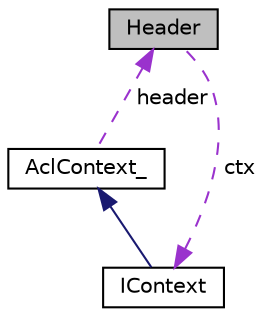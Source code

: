 digraph "Header"
{
 // LATEX_PDF_SIZE
  edge [fontname="Helvetica",fontsize="10",labelfontname="Helvetica",labelfontsize="10"];
  node [fontname="Helvetica",fontsize="10",shape=record];
  Node1 [label="Header",height=0.2,width=0.4,color="black", fillcolor="grey75", style="filled", fontcolor="black",tooltip=" "];
  Node2 -> Node1 [dir="back",color="darkorchid3",fontsize="10",style="dashed",label=" ctx" ,fontname="Helvetica"];
  Node2 [label="IContext",height=0.2,width=0.4,color="black", fillcolor="white", style="filled",URL="$classarm__compute_1_1_i_context.xhtml",tooltip="Context interface."];
  Node3 -> Node2 [dir="back",color="midnightblue",fontsize="10",style="solid",fontname="Helvetica"];
  Node3 [label="AclContext_",height=0.2,width=0.4,color="black", fillcolor="white", style="filled",URL="$struct_acl_context__.xhtml",tooltip=" "];
  Node1 -> Node3 [dir="back",color="darkorchid3",fontsize="10",style="dashed",label=" header" ,fontname="Helvetica"];
}

